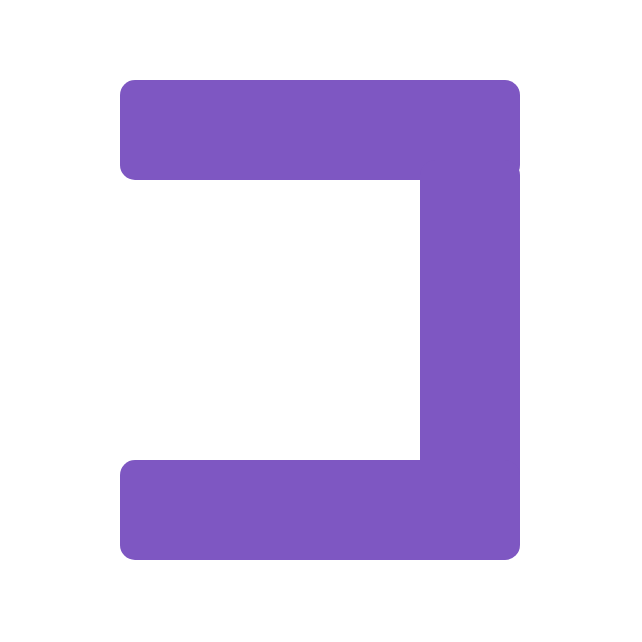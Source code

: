<mxfile>
    <diagram id="8ns63juBduFtukD101pN" name="ページ1">
        <mxGraphModel dx="695" dy="363" grid="1" gridSize="10" guides="1" tooltips="1" connect="0" arrows="0" fold="1" page="1" pageScale="1" pageWidth="827" pageHeight="1169" math="0" shadow="0">
            <root>
                <mxCell id="0"/>
                <mxCell id="1" parent="0"/>
                <mxCell id="2" value="" style="whiteSpace=wrap;html=1;rounded=1;fillColor=#FFFFFF;strokeColor=none;" parent="1" vertex="1">
                    <mxGeometry x="20" y="20" width="320" height="320" as="geometry"/>
                </mxCell>
                <mxCell id="585" value="" style="whiteSpace=wrap;html=1;rounded=1;fillColor=#7E57C2;strokeColor=none;" parent="1" vertex="1">
                    <mxGeometry x="80" y="60" width="200" height="50" as="geometry"/>
                </mxCell>
                <mxCell id="586" value="" style="whiteSpace=wrap;html=1;rounded=1;fillColor=#7E57C2;strokeColor=none;" parent="1" vertex="1">
                    <mxGeometry x="230" y="100" width="50" height="195" as="geometry"/>
                </mxCell>
                <mxCell id="588" value="" style="whiteSpace=wrap;html=1;rounded=1;fillColor=#7E57C2;strokeColor=none;" parent="1" vertex="1">
                    <mxGeometry x="80" y="250" width="200" height="50" as="geometry"/>
                </mxCell>
            </root>
        </mxGraphModel>
    </diagram>
</mxfile>